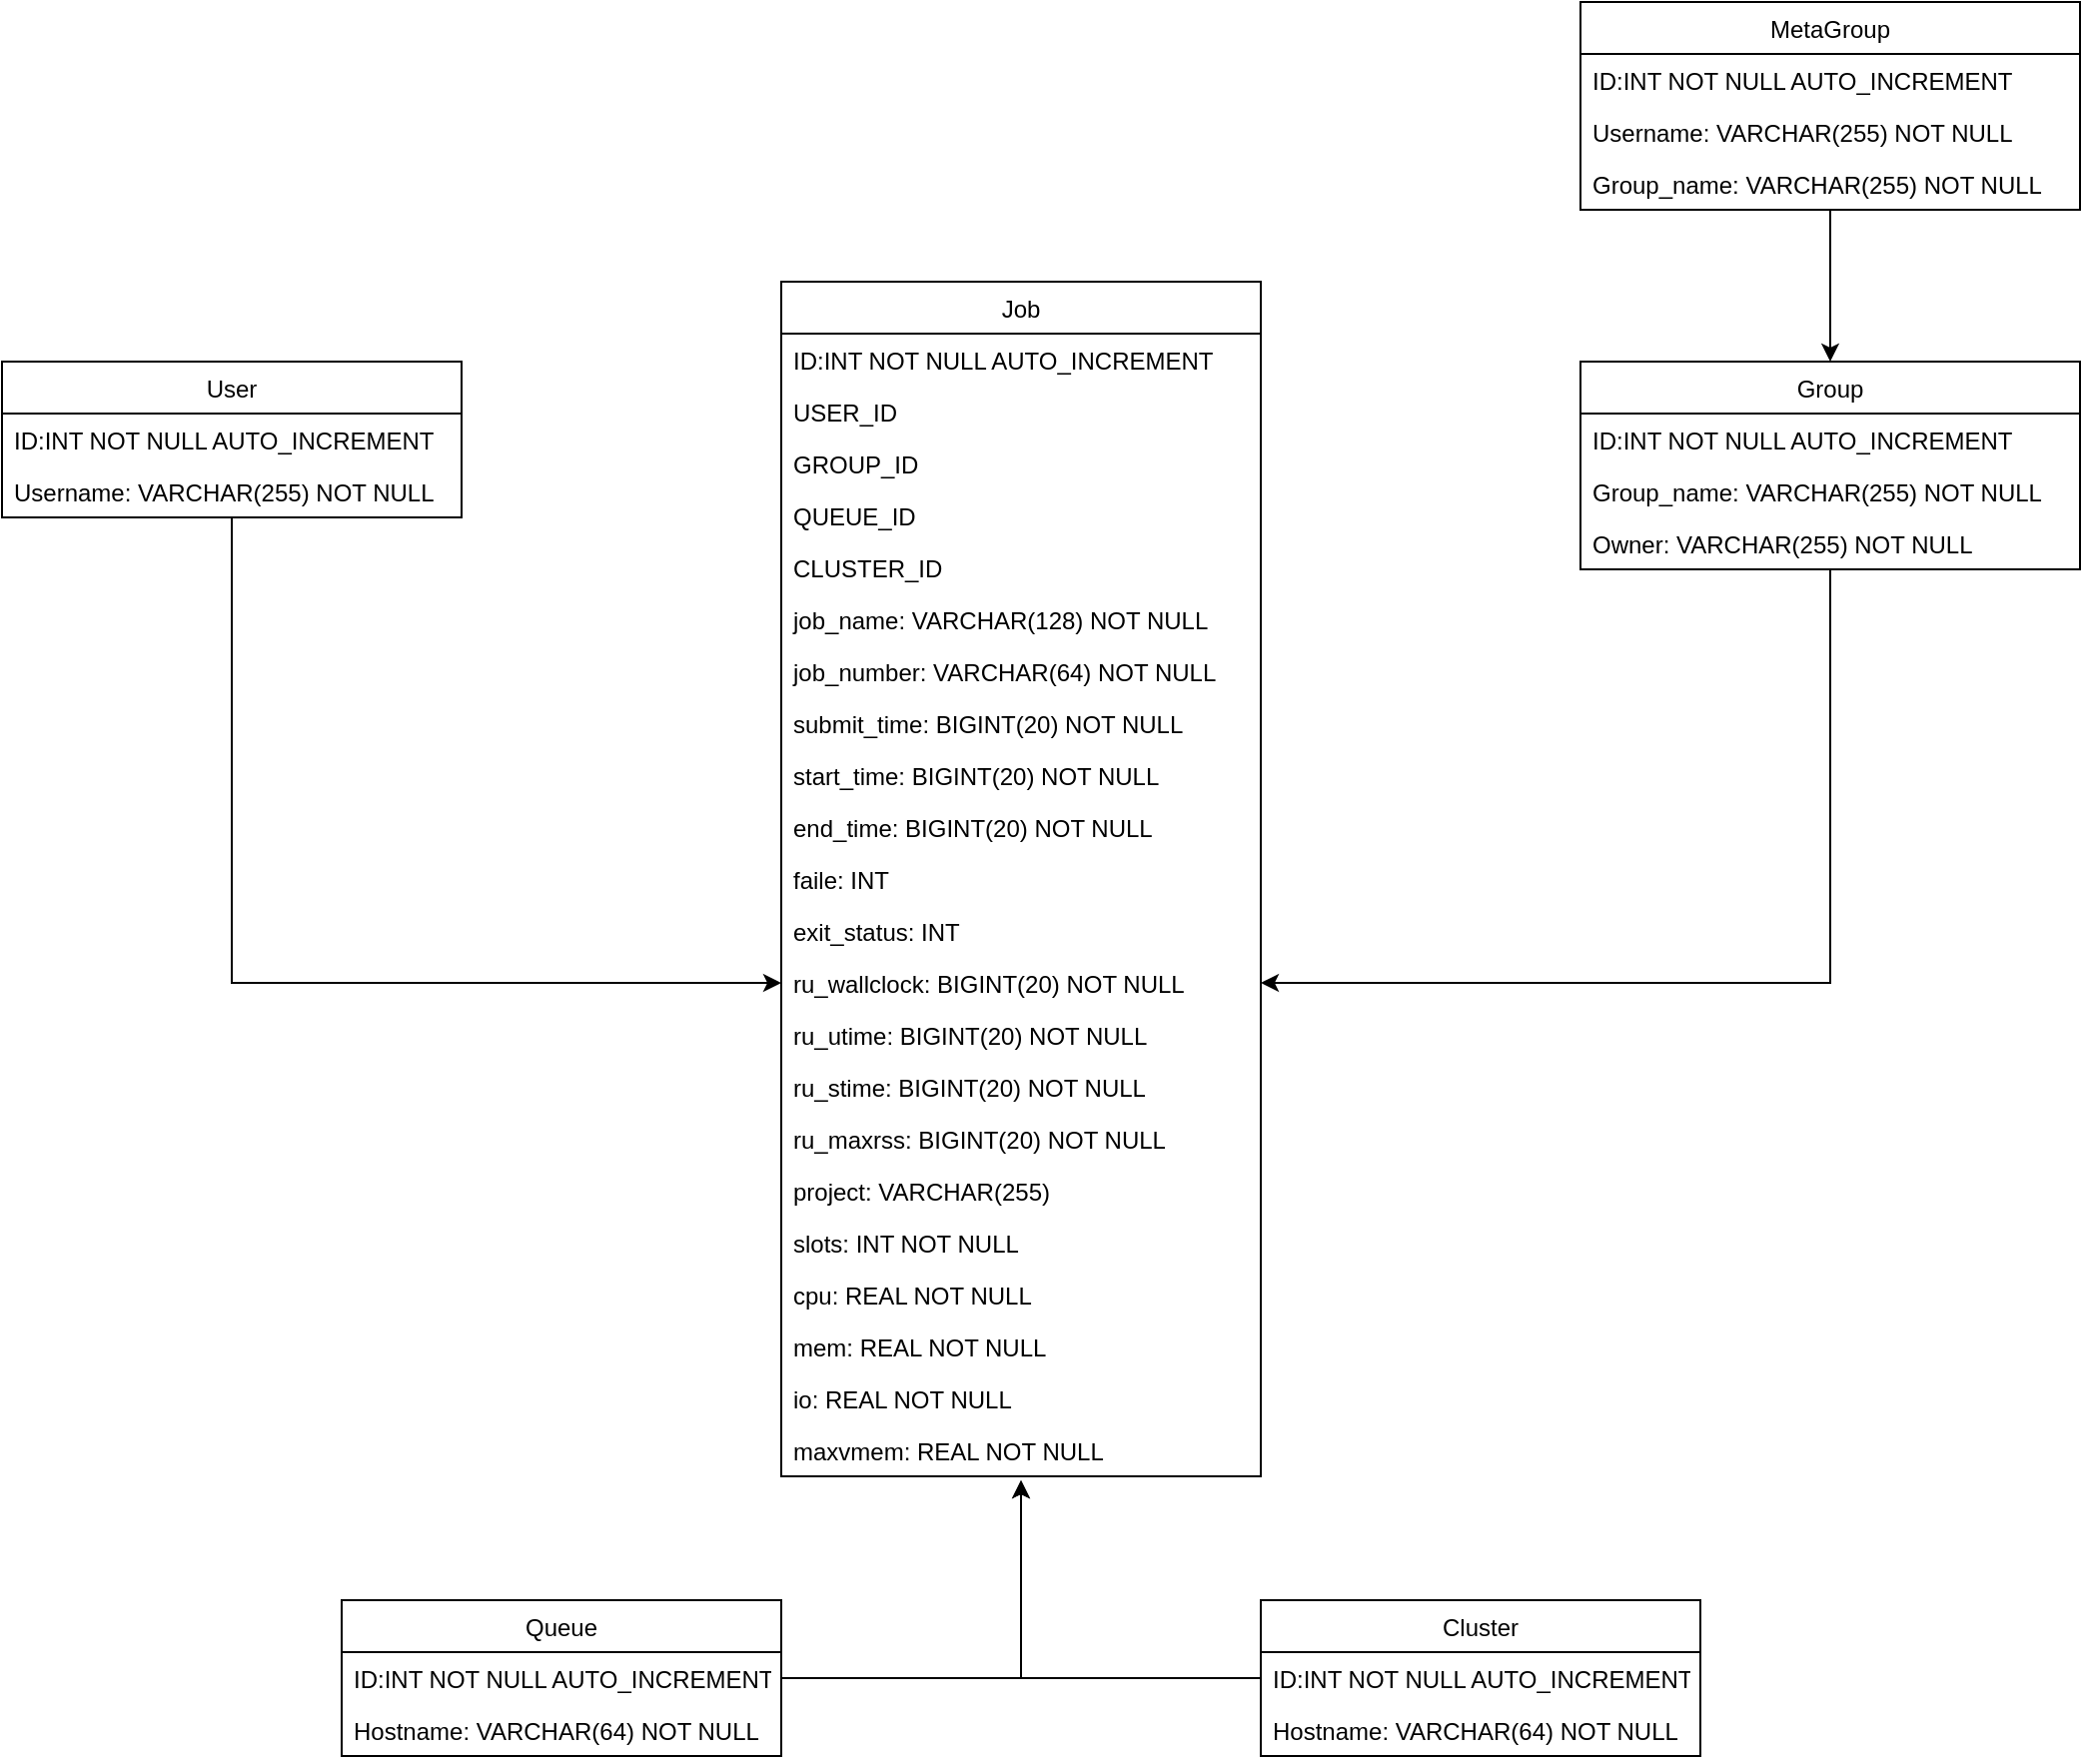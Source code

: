 <mxfile version="14.2.4" type="github">
  <diagram name="Page-1" id="e7e014a7-5840-1c2e-5031-d8a46d1fe8dd">
    <mxGraphModel dx="1422" dy="1617" grid="1" gridSize="10" guides="1" tooltips="1" connect="1" arrows="1" fold="1" page="1" pageScale="1" pageWidth="1169" pageHeight="826" background="#ffffff" math="0" shadow="0">
      <root>
        <mxCell id="0" />
        <mxCell id="1" parent="0" />
        <mxCell id="5ePowHYOYD9ucS5NQ5Tp-41" value="Job" style="swimlane;fontStyle=0;childLayout=stackLayout;horizontal=1;startSize=26;fillColor=none;horizontalStack=0;resizeParent=1;resizeParentMax=0;resizeLast=0;collapsible=1;marginBottom=0;" vertex="1" parent="1">
          <mxGeometry x="480" y="120" width="240" height="598" as="geometry">
            <mxRectangle x="520" y="210" width="100" height="26" as="alternateBounds" />
          </mxGeometry>
        </mxCell>
        <mxCell id="5ePowHYOYD9ucS5NQ5Tp-42" value="ID:INT NOT NULL AUTO_INCREMENT" style="text;strokeColor=none;fillColor=none;align=left;verticalAlign=top;spacingLeft=4;spacingRight=4;overflow=hidden;rotatable=0;points=[[0,0.5],[1,0.5]];portConstraint=eastwest;" vertex="1" parent="5ePowHYOYD9ucS5NQ5Tp-41">
          <mxGeometry y="26" width="240" height="26" as="geometry" />
        </mxCell>
        <mxCell id="5ePowHYOYD9ucS5NQ5Tp-91" value="USER_ID" style="text;strokeColor=none;fillColor=none;align=left;verticalAlign=top;spacingLeft=4;spacingRight=4;overflow=hidden;rotatable=0;points=[[0,0.5],[1,0.5]];portConstraint=eastwest;" vertex="1" parent="5ePowHYOYD9ucS5NQ5Tp-41">
          <mxGeometry y="52" width="240" height="26" as="geometry" />
        </mxCell>
        <mxCell id="5ePowHYOYD9ucS5NQ5Tp-92" value="GROUP_ID" style="text;strokeColor=none;fillColor=none;align=left;verticalAlign=top;spacingLeft=4;spacingRight=4;overflow=hidden;rotatable=0;points=[[0,0.5],[1,0.5]];portConstraint=eastwest;" vertex="1" parent="5ePowHYOYD9ucS5NQ5Tp-41">
          <mxGeometry y="78" width="240" height="26" as="geometry" />
        </mxCell>
        <mxCell id="5ePowHYOYD9ucS5NQ5Tp-90" value="QUEUE_ID" style="text;strokeColor=none;fillColor=none;align=left;verticalAlign=top;spacingLeft=4;spacingRight=4;overflow=hidden;rotatable=0;points=[[0,0.5],[1,0.5]];portConstraint=eastwest;" vertex="1" parent="5ePowHYOYD9ucS5NQ5Tp-41">
          <mxGeometry y="104" width="240" height="26" as="geometry" />
        </mxCell>
        <mxCell id="5ePowHYOYD9ucS5NQ5Tp-93" value="CLUSTER_ID" style="text;strokeColor=none;fillColor=none;align=left;verticalAlign=top;spacingLeft=4;spacingRight=4;overflow=hidden;rotatable=0;points=[[0,0.5],[1,0.5]];portConstraint=eastwest;" vertex="1" parent="5ePowHYOYD9ucS5NQ5Tp-41">
          <mxGeometry y="130" width="240" height="26" as="geometry" />
        </mxCell>
        <mxCell id="5ePowHYOYD9ucS5NQ5Tp-43" value="job_name: VARCHAR(128) NOT NULL " style="text;strokeColor=none;fillColor=none;align=left;verticalAlign=top;spacingLeft=4;spacingRight=4;overflow=hidden;rotatable=0;points=[[0,0.5],[1,0.5]];portConstraint=eastwest;" vertex="1" parent="5ePowHYOYD9ucS5NQ5Tp-41">
          <mxGeometry y="156" width="240" height="26" as="geometry" />
        </mxCell>
        <mxCell id="5ePowHYOYD9ucS5NQ5Tp-44" value="job_number: VARCHAR(64) NOT NULL " style="text;strokeColor=none;fillColor=none;align=left;verticalAlign=top;spacingLeft=4;spacingRight=4;overflow=hidden;rotatable=0;points=[[0,0.5],[1,0.5]];portConstraint=eastwest;" vertex="1" parent="5ePowHYOYD9ucS5NQ5Tp-41">
          <mxGeometry y="182" width="240" height="26" as="geometry" />
        </mxCell>
        <mxCell id="5ePowHYOYD9ucS5NQ5Tp-50" value="submit_time: BIGINT(20) NOT NULL " style="text;strokeColor=none;fillColor=none;align=left;verticalAlign=top;spacingLeft=4;spacingRight=4;overflow=hidden;rotatable=0;points=[[0,0.5],[1,0.5]];portConstraint=eastwest;" vertex="1" parent="5ePowHYOYD9ucS5NQ5Tp-41">
          <mxGeometry y="208" width="240" height="26" as="geometry" />
        </mxCell>
        <mxCell id="5ePowHYOYD9ucS5NQ5Tp-51" value="start_time: BIGINT(20) NOT NULL " style="text;strokeColor=none;fillColor=none;align=left;verticalAlign=top;spacingLeft=4;spacingRight=4;overflow=hidden;rotatable=0;points=[[0,0.5],[1,0.5]];portConstraint=eastwest;" vertex="1" parent="5ePowHYOYD9ucS5NQ5Tp-41">
          <mxGeometry y="234" width="240" height="26" as="geometry" />
        </mxCell>
        <mxCell id="5ePowHYOYD9ucS5NQ5Tp-55" value="end_time: BIGINT(20) NOT NULL " style="text;strokeColor=none;fillColor=none;align=left;verticalAlign=top;spacingLeft=4;spacingRight=4;overflow=hidden;rotatable=0;points=[[0,0.5],[1,0.5]];portConstraint=eastwest;" vertex="1" parent="5ePowHYOYD9ucS5NQ5Tp-41">
          <mxGeometry y="260" width="240" height="26" as="geometry" />
        </mxCell>
        <mxCell id="5ePowHYOYD9ucS5NQ5Tp-56" value="faile: INT" style="text;strokeColor=none;fillColor=none;align=left;verticalAlign=top;spacingLeft=4;spacingRight=4;overflow=hidden;rotatable=0;points=[[0,0.5],[1,0.5]];portConstraint=eastwest;" vertex="1" parent="5ePowHYOYD9ucS5NQ5Tp-41">
          <mxGeometry y="286" width="240" height="26" as="geometry" />
        </mxCell>
        <mxCell id="5ePowHYOYD9ucS5NQ5Tp-54" value="exit_status: INT " style="text;strokeColor=none;fillColor=none;align=left;verticalAlign=top;spacingLeft=4;spacingRight=4;overflow=hidden;rotatable=0;points=[[0,0.5],[1,0.5]];portConstraint=eastwest;" vertex="1" parent="5ePowHYOYD9ucS5NQ5Tp-41">
          <mxGeometry y="312" width="240" height="26" as="geometry" />
        </mxCell>
        <mxCell id="5ePowHYOYD9ucS5NQ5Tp-53" value="ru_wallclock: BIGINT(20) NOT NULL" style="text;strokeColor=none;fillColor=none;align=left;verticalAlign=top;spacingLeft=4;spacingRight=4;overflow=hidden;rotatable=0;points=[[0,0.5],[1,0.5]];portConstraint=eastwest;" vertex="1" parent="5ePowHYOYD9ucS5NQ5Tp-41">
          <mxGeometry y="338" width="240" height="26" as="geometry" />
        </mxCell>
        <mxCell id="5ePowHYOYD9ucS5NQ5Tp-57" value="ru_utime: BIGINT(20) NOT NULL " style="text;strokeColor=none;fillColor=none;align=left;verticalAlign=top;spacingLeft=4;spacingRight=4;overflow=hidden;rotatable=0;points=[[0,0.5],[1,0.5]];portConstraint=eastwest;" vertex="1" parent="5ePowHYOYD9ucS5NQ5Tp-41">
          <mxGeometry y="364" width="240" height="26" as="geometry" />
        </mxCell>
        <mxCell id="5ePowHYOYD9ucS5NQ5Tp-59" value="ru_stime: BIGINT(20) NOT NULL " style="text;strokeColor=none;fillColor=none;align=left;verticalAlign=top;spacingLeft=4;spacingRight=4;overflow=hidden;rotatable=0;points=[[0,0.5],[1,0.5]];portConstraint=eastwest;" vertex="1" parent="5ePowHYOYD9ucS5NQ5Tp-41">
          <mxGeometry y="390" width="240" height="26" as="geometry" />
        </mxCell>
        <mxCell id="5ePowHYOYD9ucS5NQ5Tp-62" value="ru_maxrss: BIGINT(20) NOT NULL " style="text;strokeColor=none;fillColor=none;align=left;verticalAlign=top;spacingLeft=4;spacingRight=4;overflow=hidden;rotatable=0;points=[[0,0.5],[1,0.5]];portConstraint=eastwest;" vertex="1" parent="5ePowHYOYD9ucS5NQ5Tp-41">
          <mxGeometry y="416" width="240" height="26" as="geometry" />
        </mxCell>
        <mxCell id="5ePowHYOYD9ucS5NQ5Tp-65" value="project: VARCHAR(255) " style="text;strokeColor=none;fillColor=none;align=left;verticalAlign=top;spacingLeft=4;spacingRight=4;overflow=hidden;rotatable=0;points=[[0,0.5],[1,0.5]];portConstraint=eastwest;" vertex="1" parent="5ePowHYOYD9ucS5NQ5Tp-41">
          <mxGeometry y="442" width="240" height="26" as="geometry" />
        </mxCell>
        <mxCell id="5ePowHYOYD9ucS5NQ5Tp-66" value="slots: INT NOT NULL " style="text;strokeColor=none;fillColor=none;align=left;verticalAlign=top;spacingLeft=4;spacingRight=4;overflow=hidden;rotatable=0;points=[[0,0.5],[1,0.5]];portConstraint=eastwest;" vertex="1" parent="5ePowHYOYD9ucS5NQ5Tp-41">
          <mxGeometry y="468" width="240" height="26" as="geometry" />
        </mxCell>
        <mxCell id="5ePowHYOYD9ucS5NQ5Tp-64" value="cpu: REAL NOT NULL " style="text;strokeColor=none;fillColor=none;align=left;verticalAlign=top;spacingLeft=4;spacingRight=4;overflow=hidden;rotatable=0;points=[[0,0.5],[1,0.5]];portConstraint=eastwest;" vertex="1" parent="5ePowHYOYD9ucS5NQ5Tp-41">
          <mxGeometry y="494" width="240" height="26" as="geometry" />
        </mxCell>
        <mxCell id="5ePowHYOYD9ucS5NQ5Tp-63" value="mem: REAL NOT NULL&#xa; " style="text;strokeColor=none;fillColor=none;align=left;verticalAlign=top;spacingLeft=4;spacingRight=4;overflow=hidden;rotatable=0;points=[[0,0.5],[1,0.5]];portConstraint=eastwest;" vertex="1" parent="5ePowHYOYD9ucS5NQ5Tp-41">
          <mxGeometry y="520" width="240" height="26" as="geometry" />
        </mxCell>
        <mxCell id="5ePowHYOYD9ucS5NQ5Tp-61" value="io: REAL NOT NULL " style="text;strokeColor=none;fillColor=none;align=left;verticalAlign=top;spacingLeft=4;spacingRight=4;overflow=hidden;rotatable=0;points=[[0,0.5],[1,0.5]];portConstraint=eastwest;" vertex="1" parent="5ePowHYOYD9ucS5NQ5Tp-41">
          <mxGeometry y="546" width="240" height="26" as="geometry" />
        </mxCell>
        <mxCell id="5ePowHYOYD9ucS5NQ5Tp-60" value="maxvmem: REAL NOT NULL " style="text;strokeColor=none;fillColor=none;align=left;verticalAlign=top;spacingLeft=4;spacingRight=4;overflow=hidden;rotatable=0;points=[[0,0.5],[1,0.5]];portConstraint=eastwest;" vertex="1" parent="5ePowHYOYD9ucS5NQ5Tp-41">
          <mxGeometry y="572" width="240" height="26" as="geometry" />
        </mxCell>
        <mxCell id="5ePowHYOYD9ucS5NQ5Tp-87" style="edgeStyle=orthogonalEdgeStyle;rounded=0;orthogonalLoop=1;jettySize=auto;html=1;entryX=0;entryY=0.5;entryDx=0;entryDy=0;" edge="1" parent="1" source="5ePowHYOYD9ucS5NQ5Tp-67" target="5ePowHYOYD9ucS5NQ5Tp-53">
          <mxGeometry relative="1" as="geometry" />
        </mxCell>
        <mxCell id="5ePowHYOYD9ucS5NQ5Tp-67" value="User" style="swimlane;fontStyle=0;childLayout=stackLayout;horizontal=1;startSize=26;fillColor=none;horizontalStack=0;resizeParent=1;resizeParentMax=0;resizeLast=0;collapsible=1;marginBottom=0;" vertex="1" parent="1">
          <mxGeometry x="90" y="160" width="230" height="78" as="geometry" />
        </mxCell>
        <mxCell id="5ePowHYOYD9ucS5NQ5Tp-68" value="ID:INT NOT NULL AUTO_INCREMENT" style="text;strokeColor=none;fillColor=none;align=left;verticalAlign=top;spacingLeft=4;spacingRight=4;overflow=hidden;rotatable=0;points=[[0,0.5],[1,0.5]];portConstraint=eastwest;" vertex="1" parent="5ePowHYOYD9ucS5NQ5Tp-67">
          <mxGeometry y="26" width="230" height="26" as="geometry" />
        </mxCell>
        <mxCell id="5ePowHYOYD9ucS5NQ5Tp-70" value="Username: VARCHAR(255) NOT NULL " style="text;strokeColor=none;fillColor=none;align=left;verticalAlign=top;spacingLeft=4;spacingRight=4;overflow=hidden;rotatable=0;points=[[0,0.5],[1,0.5]];portConstraint=eastwest;" vertex="1" parent="5ePowHYOYD9ucS5NQ5Tp-67">
          <mxGeometry y="52" width="230" height="26" as="geometry" />
        </mxCell>
        <mxCell id="5ePowHYOYD9ucS5NQ5Tp-86" style="edgeStyle=orthogonalEdgeStyle;rounded=0;orthogonalLoop=1;jettySize=auto;html=1;entryX=1;entryY=0.5;entryDx=0;entryDy=0;" edge="1" parent="1" source="5ePowHYOYD9ucS5NQ5Tp-71" target="5ePowHYOYD9ucS5NQ5Tp-53">
          <mxGeometry relative="1" as="geometry" />
        </mxCell>
        <mxCell id="5ePowHYOYD9ucS5NQ5Tp-71" value="Group" style="swimlane;fontStyle=0;childLayout=stackLayout;horizontal=1;startSize=26;fillColor=none;horizontalStack=0;resizeParent=1;resizeParentMax=0;resizeLast=0;collapsible=1;marginBottom=0;" vertex="1" parent="1">
          <mxGeometry x="880" y="160" width="250" height="104" as="geometry" />
        </mxCell>
        <mxCell id="5ePowHYOYD9ucS5NQ5Tp-83" value="ID:INT NOT NULL AUTO_INCREMENT" style="text;strokeColor=none;fillColor=none;align=left;verticalAlign=top;spacingLeft=4;spacingRight=4;overflow=hidden;rotatable=0;points=[[0,0.5],[1,0.5]];portConstraint=eastwest;" vertex="1" parent="5ePowHYOYD9ucS5NQ5Tp-71">
          <mxGeometry y="26" width="250" height="26" as="geometry" />
        </mxCell>
        <mxCell id="5ePowHYOYD9ucS5NQ5Tp-72" value="Group_name: VARCHAR(255) NOT NULL " style="text;strokeColor=none;fillColor=none;align=left;verticalAlign=top;spacingLeft=4;spacingRight=4;overflow=hidden;rotatable=0;points=[[0,0.5],[1,0.5]];portConstraint=eastwest;" vertex="1" parent="5ePowHYOYD9ucS5NQ5Tp-71">
          <mxGeometry y="52" width="250" height="26" as="geometry" />
        </mxCell>
        <mxCell id="5ePowHYOYD9ucS5NQ5Tp-73" value="Owner: VARCHAR(255) NOT NULL " style="text;strokeColor=none;fillColor=none;align=left;verticalAlign=top;spacingLeft=4;spacingRight=4;overflow=hidden;rotatable=0;points=[[0,0.5],[1,0.5]];portConstraint=eastwest;" vertex="1" parent="5ePowHYOYD9ucS5NQ5Tp-71">
          <mxGeometry y="78" width="250" height="26" as="geometry" />
        </mxCell>
        <mxCell id="5ePowHYOYD9ucS5NQ5Tp-75" value="Queue" style="swimlane;fontStyle=0;childLayout=stackLayout;horizontal=1;startSize=26;fillColor=none;horizontalStack=0;resizeParent=1;resizeParentMax=0;resizeLast=0;collapsible=1;marginBottom=0;" vertex="1" parent="1">
          <mxGeometry x="260" y="780" width="220" height="78" as="geometry" />
        </mxCell>
        <mxCell id="5ePowHYOYD9ucS5NQ5Tp-84" value="ID:INT NOT NULL AUTO_INCREMENT" style="text;strokeColor=none;fillColor=none;align=left;verticalAlign=top;spacingLeft=4;spacingRight=4;overflow=hidden;rotatable=0;points=[[0,0.5],[1,0.5]];portConstraint=eastwest;" vertex="1" parent="5ePowHYOYD9ucS5NQ5Tp-75">
          <mxGeometry y="26" width="220" height="26" as="geometry" />
        </mxCell>
        <mxCell id="5ePowHYOYD9ucS5NQ5Tp-77" value="Hostname: VARCHAR(64) NOT NULL" style="text;strokeColor=none;fillColor=none;align=left;verticalAlign=top;spacingLeft=4;spacingRight=4;overflow=hidden;rotatable=0;points=[[0,0.5],[1,0.5]];portConstraint=eastwest;" vertex="1" parent="5ePowHYOYD9ucS5NQ5Tp-75">
          <mxGeometry y="52" width="220" height="26" as="geometry" />
        </mxCell>
        <mxCell id="5ePowHYOYD9ucS5NQ5Tp-79" value="Cluster" style="swimlane;fontStyle=0;childLayout=stackLayout;horizontal=1;startSize=26;fillColor=none;horizontalStack=0;resizeParent=1;resizeParentMax=0;resizeLast=0;collapsible=1;marginBottom=0;" vertex="1" parent="1">
          <mxGeometry x="720" y="780" width="220" height="78" as="geometry" />
        </mxCell>
        <mxCell id="5ePowHYOYD9ucS5NQ5Tp-85" value="ID:INT NOT NULL AUTO_INCREMENT" style="text;strokeColor=none;fillColor=none;align=left;verticalAlign=top;spacingLeft=4;spacingRight=4;overflow=hidden;rotatable=0;points=[[0,0.5],[1,0.5]];portConstraint=eastwest;" vertex="1" parent="5ePowHYOYD9ucS5NQ5Tp-79">
          <mxGeometry y="26" width="220" height="26" as="geometry" />
        </mxCell>
        <mxCell id="5ePowHYOYD9ucS5NQ5Tp-80" value="Hostname: VARCHAR(64) NOT NULL" style="text;strokeColor=none;fillColor=none;align=left;verticalAlign=top;spacingLeft=4;spacingRight=4;overflow=hidden;rotatable=0;points=[[0,0.5],[1,0.5]];portConstraint=eastwest;" vertex="1" parent="5ePowHYOYD9ucS5NQ5Tp-79">
          <mxGeometry y="52" width="220" height="26" as="geometry" />
        </mxCell>
        <mxCell id="5ePowHYOYD9ucS5NQ5Tp-88" style="edgeStyle=orthogonalEdgeStyle;rounded=0;orthogonalLoop=1;jettySize=auto;html=1;" edge="1" parent="1" source="5ePowHYOYD9ucS5NQ5Tp-84">
          <mxGeometry relative="1" as="geometry">
            <mxPoint x="600" y="720" as="targetPoint" />
            <Array as="points">
              <mxPoint x="600" y="819" />
            </Array>
          </mxGeometry>
        </mxCell>
        <mxCell id="5ePowHYOYD9ucS5NQ5Tp-89" style="edgeStyle=orthogonalEdgeStyle;rounded=0;orthogonalLoop=1;jettySize=auto;html=1;entryX=0.5;entryY=1.077;entryDx=0;entryDy=0;entryPerimeter=0;" edge="1" parent="1" source="5ePowHYOYD9ucS5NQ5Tp-85" target="5ePowHYOYD9ucS5NQ5Tp-60">
          <mxGeometry relative="1" as="geometry">
            <mxPoint x="600" y="719" as="targetPoint" />
            <Array as="points">
              <mxPoint x="600" y="819" />
            </Array>
          </mxGeometry>
        </mxCell>
        <mxCell id="5ePowHYOYD9ucS5NQ5Tp-94" value="MetaGroup" style="swimlane;fontStyle=0;childLayout=stackLayout;horizontal=1;startSize=26;fillColor=none;horizontalStack=0;resizeParent=1;resizeParentMax=0;resizeLast=0;collapsible=1;marginBottom=0;" vertex="1" parent="1">
          <mxGeometry x="880" y="-20" width="250" height="104" as="geometry" />
        </mxCell>
        <mxCell id="5ePowHYOYD9ucS5NQ5Tp-95" value="ID:INT NOT NULL AUTO_INCREMENT" style="text;strokeColor=none;fillColor=none;align=left;verticalAlign=top;spacingLeft=4;spacingRight=4;overflow=hidden;rotatable=0;points=[[0,0.5],[1,0.5]];portConstraint=eastwest;" vertex="1" parent="5ePowHYOYD9ucS5NQ5Tp-94">
          <mxGeometry y="26" width="250" height="26" as="geometry" />
        </mxCell>
        <mxCell id="5ePowHYOYD9ucS5NQ5Tp-96" value="Username: VARCHAR(255) NOT NULL " style="text;strokeColor=none;fillColor=none;align=left;verticalAlign=top;spacingLeft=4;spacingRight=4;overflow=hidden;rotatable=0;points=[[0,0.5],[1,0.5]];portConstraint=eastwest;" vertex="1" parent="5ePowHYOYD9ucS5NQ5Tp-94">
          <mxGeometry y="52" width="250" height="26" as="geometry" />
        </mxCell>
        <mxCell id="5ePowHYOYD9ucS5NQ5Tp-100" value="Group_name: VARCHAR(255) NOT NULL " style="text;strokeColor=none;fillColor=none;align=left;verticalAlign=top;spacingLeft=4;spacingRight=4;overflow=hidden;rotatable=0;points=[[0,0.5],[1,0.5]];portConstraint=eastwest;" vertex="1" parent="5ePowHYOYD9ucS5NQ5Tp-94">
          <mxGeometry y="78" width="250" height="26" as="geometry" />
        </mxCell>
        <mxCell id="5ePowHYOYD9ucS5NQ5Tp-101" style="edgeStyle=orthogonalEdgeStyle;rounded=0;orthogonalLoop=1;jettySize=auto;html=1;entryX=0.5;entryY=0;entryDx=0;entryDy=0;" edge="1" parent="1" source="5ePowHYOYD9ucS5NQ5Tp-100" target="5ePowHYOYD9ucS5NQ5Tp-71">
          <mxGeometry relative="1" as="geometry">
            <Array as="points">
              <mxPoint x="1005" y="90" />
              <mxPoint x="1005" y="90" />
            </Array>
          </mxGeometry>
        </mxCell>
      </root>
    </mxGraphModel>
  </diagram>
</mxfile>

